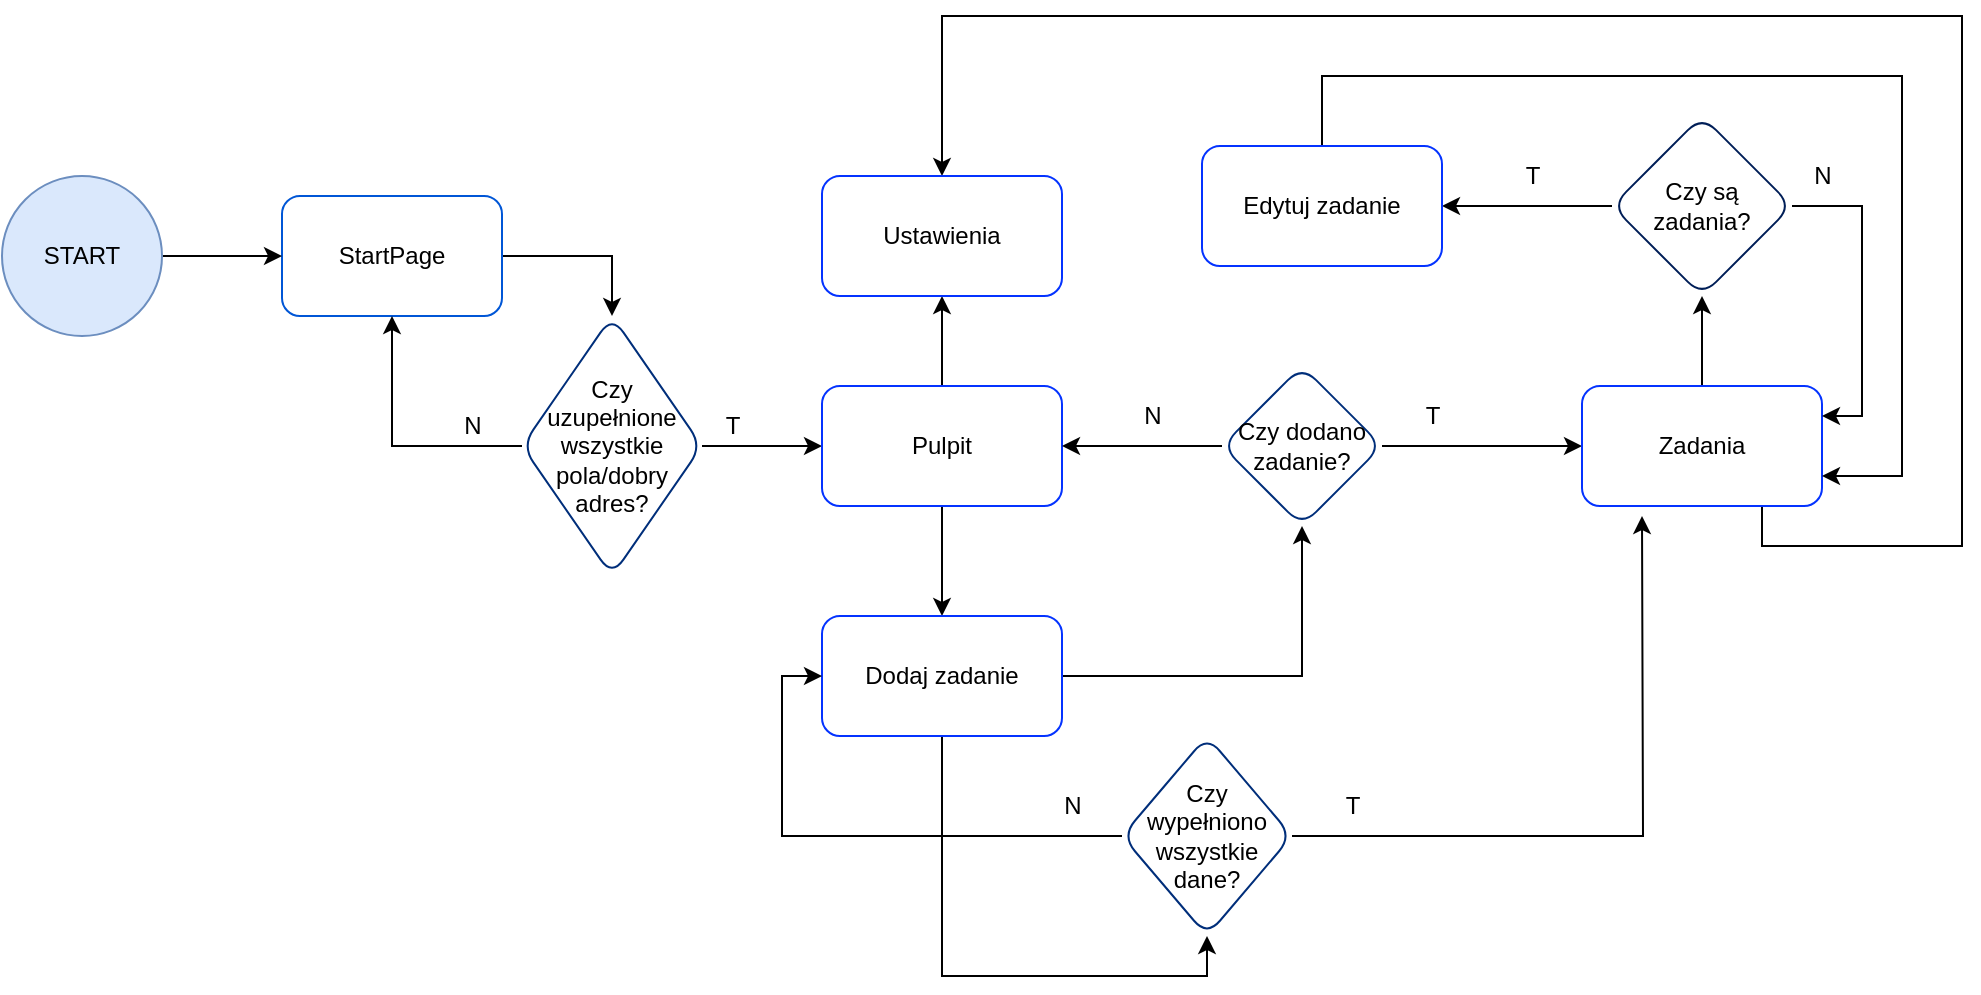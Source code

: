 <mxfile version="27.1.4">
  <diagram name="Page-1" id="w3mO_O1aDCXVsdWsET_0">
    <mxGraphModel dx="1479" dy="1874" grid="1" gridSize="10" guides="1" tooltips="1" connect="1" arrows="1" fold="1" page="1" pageScale="1" pageWidth="827" pageHeight="1169" math="0" shadow="0">
      <root>
        <mxCell id="0" />
        <mxCell id="1" parent="0" />
        <mxCell id="iEZ4XQCv6IYgdBa1JnEt-3" style="edgeStyle=orthogonalEdgeStyle;rounded=0;orthogonalLoop=1;jettySize=auto;html=1;entryX=0.5;entryY=0;entryDx=0;entryDy=0;" parent="1" source="cqmFtEDPghIvQ1wZ3LhV-1" target="cqmFtEDPghIvQ1wZ3LhV-4" edge="1">
          <mxGeometry relative="1" as="geometry" />
        </mxCell>
        <mxCell id="cqmFtEDPghIvQ1wZ3LhV-1" value="StartPage" style="rounded=1;whiteSpace=wrap;html=1;strokeColor=light-dark(#0056d6, #ededed);" parent="1" vertex="1">
          <mxGeometry x="60" y="90" width="110" height="60" as="geometry" />
        </mxCell>
        <mxCell id="cqmFtEDPghIvQ1wZ3LhV-7" value="" style="edgeStyle=orthogonalEdgeStyle;rounded=0;orthogonalLoop=1;jettySize=auto;html=1;" parent="1" source="cqmFtEDPghIvQ1wZ3LhV-4" target="cqmFtEDPghIvQ1wZ3LhV-6" edge="1">
          <mxGeometry relative="1" as="geometry" />
        </mxCell>
        <mxCell id="iEZ4XQCv6IYgdBa1JnEt-7" style="edgeStyle=orthogonalEdgeStyle;rounded=0;orthogonalLoop=1;jettySize=auto;html=1;entryX=0.5;entryY=1;entryDx=0;entryDy=0;" parent="1" source="cqmFtEDPghIvQ1wZ3LhV-4" target="cqmFtEDPghIvQ1wZ3LhV-1" edge="1">
          <mxGeometry relative="1" as="geometry" />
        </mxCell>
        <mxCell id="cqmFtEDPghIvQ1wZ3LhV-4" value="Czy uzupełnione wszystkie pola/dobry adres?" style="rhombus;whiteSpace=wrap;html=1;rounded=1;strokeColor=light-dark(#002e7a, #ededed);" parent="1" vertex="1">
          <mxGeometry x="180" y="150" width="90" height="130" as="geometry" />
        </mxCell>
        <mxCell id="cqmFtEDPghIvQ1wZ3LhV-17" value="" style="edgeStyle=orthogonalEdgeStyle;rounded=0;orthogonalLoop=1;jettySize=auto;html=1;" parent="1" source="cqmFtEDPghIvQ1wZ3LhV-6" target="cqmFtEDPghIvQ1wZ3LhV-16" edge="1">
          <mxGeometry relative="1" as="geometry" />
        </mxCell>
        <mxCell id="iEZ4XQCv6IYgdBa1JnEt-8" style="edgeStyle=orthogonalEdgeStyle;rounded=0;orthogonalLoop=1;jettySize=auto;html=1;entryX=0.5;entryY=1;entryDx=0;entryDy=0;" parent="1" source="cqmFtEDPghIvQ1wZ3LhV-6" target="cqmFtEDPghIvQ1wZ3LhV-50" edge="1">
          <mxGeometry relative="1" as="geometry" />
        </mxCell>
        <mxCell id="cqmFtEDPghIvQ1wZ3LhV-6" value="Pulpit" style="whiteSpace=wrap;html=1;rounded=1;strokeColor=light-dark(#0433ff, #ededed);" parent="1" vertex="1">
          <mxGeometry x="330" y="185" width="120" height="60" as="geometry" />
        </mxCell>
        <mxCell id="cqmFtEDPghIvQ1wZ3LhV-8" value="T" style="text;html=1;align=center;verticalAlign=middle;resizable=0;points=[];autosize=1;strokeColor=none;fillColor=none;" parent="1" vertex="1">
          <mxGeometry x="270" y="190" width="30" height="30" as="geometry" />
        </mxCell>
        <mxCell id="cqmFtEDPghIvQ1wZ3LhV-15" value="N" style="text;html=1;align=center;verticalAlign=middle;resizable=0;points=[];autosize=1;strokeColor=none;fillColor=none;" parent="1" vertex="1">
          <mxGeometry x="140" y="190" width="30" height="30" as="geometry" />
        </mxCell>
        <mxCell id="cqmFtEDPghIvQ1wZ3LhV-19" value="" style="edgeStyle=orthogonalEdgeStyle;rounded=0;orthogonalLoop=1;jettySize=auto;html=1;" parent="1" source="cqmFtEDPghIvQ1wZ3LhV-16" target="cqmFtEDPghIvQ1wZ3LhV-18" edge="1">
          <mxGeometry relative="1" as="geometry" />
        </mxCell>
        <mxCell id="vQr-79zJHYF0OWHqj4j--2" style="edgeStyle=orthogonalEdgeStyle;rounded=0;orthogonalLoop=1;jettySize=auto;html=1;entryX=0.5;entryY=1;entryDx=0;entryDy=0;exitX=0.5;exitY=1;exitDx=0;exitDy=0;" edge="1" parent="1" source="cqmFtEDPghIvQ1wZ3LhV-16" target="cqmFtEDPghIvQ1wZ3LhV-26">
          <mxGeometry relative="1" as="geometry">
            <Array as="points">
              <mxPoint x="390" y="380" />
              <mxPoint x="390" y="380" />
              <mxPoint x="390" y="480" />
              <mxPoint x="523" y="480" />
            </Array>
          </mxGeometry>
        </mxCell>
        <mxCell id="cqmFtEDPghIvQ1wZ3LhV-16" value="Dodaj zadanie" style="whiteSpace=wrap;html=1;rounded=1;strokeColor=light-dark(#0433ff, #ededed);" parent="1" vertex="1">
          <mxGeometry x="330" y="300" width="120" height="60" as="geometry" />
        </mxCell>
        <mxCell id="cqmFtEDPghIvQ1wZ3LhV-21" value="" style="edgeStyle=orthogonalEdgeStyle;rounded=0;orthogonalLoop=1;jettySize=auto;html=1;" parent="1" source="cqmFtEDPghIvQ1wZ3LhV-18" target="cqmFtEDPghIvQ1wZ3LhV-20" edge="1">
          <mxGeometry relative="1" as="geometry" />
        </mxCell>
        <mxCell id="iEZ4XQCv6IYgdBa1JnEt-10" style="edgeStyle=orthogonalEdgeStyle;rounded=0;orthogonalLoop=1;jettySize=auto;html=1;exitX=0;exitY=0.5;exitDx=0;exitDy=0;" parent="1" source="cqmFtEDPghIvQ1wZ3LhV-18" target="cqmFtEDPghIvQ1wZ3LhV-6" edge="1">
          <mxGeometry relative="1" as="geometry" />
        </mxCell>
        <mxCell id="cqmFtEDPghIvQ1wZ3LhV-18" value="Czy dodano zadanie?" style="rhombus;whiteSpace=wrap;html=1;rounded=1;strokeColor=light-dark(#002e7a, #ededed);" parent="1" vertex="1">
          <mxGeometry x="530" y="175" width="80" height="80" as="geometry" />
        </mxCell>
        <mxCell id="iEZ4XQCv6IYgdBa1JnEt-11" style="edgeStyle=orthogonalEdgeStyle;rounded=0;orthogonalLoop=1;jettySize=auto;html=1;exitX=0.5;exitY=0;exitDx=0;exitDy=0;" parent="1" source="cqmFtEDPghIvQ1wZ3LhV-20" target="cqmFtEDPghIvQ1wZ3LhV-35" edge="1">
          <mxGeometry relative="1" as="geometry" />
        </mxCell>
        <mxCell id="iEZ4XQCv6IYgdBa1JnEt-24" style="edgeStyle=orthogonalEdgeStyle;rounded=0;orthogonalLoop=1;jettySize=auto;html=1;exitX=0.75;exitY=1;exitDx=0;exitDy=0;entryX=0.5;entryY=0;entryDx=0;entryDy=0;" parent="1" source="cqmFtEDPghIvQ1wZ3LhV-20" target="cqmFtEDPghIvQ1wZ3LhV-50" edge="1">
          <mxGeometry relative="1" as="geometry">
            <Array as="points">
              <mxPoint x="800" y="265" />
              <mxPoint x="900" y="265" />
              <mxPoint x="900" />
              <mxPoint x="390" />
            </Array>
          </mxGeometry>
        </mxCell>
        <mxCell id="cqmFtEDPghIvQ1wZ3LhV-20" value="Zadania" style="whiteSpace=wrap;html=1;rounded=1;strokeColor=light-dark(#0433ff, #ededed);" parent="1" vertex="1">
          <mxGeometry x="710" y="185" width="120" height="60" as="geometry" />
        </mxCell>
        <mxCell id="cqmFtEDPghIvQ1wZ3LhV-22" value="T" style="text;html=1;align=center;verticalAlign=middle;resizable=0;points=[];autosize=1;strokeColor=none;fillColor=none;" parent="1" vertex="1">
          <mxGeometry x="580" y="380" width="30" height="30" as="geometry" />
        </mxCell>
        <mxCell id="cqmFtEDPghIvQ1wZ3LhV-25" value="N" style="text;html=1;align=center;verticalAlign=middle;resizable=0;points=[];autosize=1;strokeColor=none;fillColor=none;" parent="1" vertex="1">
          <mxGeometry x="480" y="185" width="30" height="30" as="geometry" />
        </mxCell>
        <mxCell id="cqmFtEDPghIvQ1wZ3LhV-31" style="edgeStyle=orthogonalEdgeStyle;rounded=0;orthogonalLoop=1;jettySize=auto;html=1;exitX=0;exitY=0.5;exitDx=0;exitDy=0;entryX=0;entryY=0.5;entryDx=0;entryDy=0;" parent="1" source="cqmFtEDPghIvQ1wZ3LhV-26" target="cqmFtEDPghIvQ1wZ3LhV-16" edge="1">
          <mxGeometry relative="1" as="geometry" />
        </mxCell>
        <mxCell id="iEZ4XQCv6IYgdBa1JnEt-9" style="edgeStyle=orthogonalEdgeStyle;rounded=0;orthogonalLoop=1;jettySize=auto;html=1;exitX=1;exitY=0.5;exitDx=0;exitDy=0;" parent="1" source="cqmFtEDPghIvQ1wZ3LhV-26" edge="1">
          <mxGeometry relative="1" as="geometry">
            <mxPoint x="740" y="250" as="targetPoint" />
          </mxGeometry>
        </mxCell>
        <mxCell id="cqmFtEDPghIvQ1wZ3LhV-26" value="Czy wypełniono wszystkie dane?" style="rhombus;whiteSpace=wrap;html=1;rounded=1;strokeColor=light-dark(#002e7a, #ededed);" parent="1" vertex="1">
          <mxGeometry x="480" y="360" width="85" height="100" as="geometry" />
        </mxCell>
        <mxCell id="cqmFtEDPghIvQ1wZ3LhV-30" value="T" style="text;html=1;align=center;verticalAlign=middle;resizable=0;points=[];autosize=1;strokeColor=none;fillColor=none;" parent="1" vertex="1">
          <mxGeometry x="620" y="185" width="30" height="30" as="geometry" />
        </mxCell>
        <mxCell id="cqmFtEDPghIvQ1wZ3LhV-32" value="N" style="text;html=1;align=center;verticalAlign=middle;resizable=0;points=[];autosize=1;strokeColor=none;fillColor=none;" parent="1" vertex="1">
          <mxGeometry x="440" y="380" width="30" height="30" as="geometry" />
        </mxCell>
        <mxCell id="iEZ4XQCv6IYgdBa1JnEt-15" style="edgeStyle=orthogonalEdgeStyle;rounded=0;orthogonalLoop=1;jettySize=auto;html=1;exitX=0;exitY=0.5;exitDx=0;exitDy=0;" parent="1" source="cqmFtEDPghIvQ1wZ3LhV-35" target="cqmFtEDPghIvQ1wZ3LhV-37" edge="1">
          <mxGeometry relative="1" as="geometry" />
        </mxCell>
        <mxCell id="iEZ4XQCv6IYgdBa1JnEt-22" style="edgeStyle=orthogonalEdgeStyle;rounded=0;orthogonalLoop=1;jettySize=auto;html=1;exitX=1;exitY=0.5;exitDx=0;exitDy=0;entryX=1;entryY=0.25;entryDx=0;entryDy=0;" parent="1" source="cqmFtEDPghIvQ1wZ3LhV-35" target="cqmFtEDPghIvQ1wZ3LhV-20" edge="1">
          <mxGeometry relative="1" as="geometry" />
        </mxCell>
        <mxCell id="cqmFtEDPghIvQ1wZ3LhV-35" value="Czy są zadania?" style="rhombus;whiteSpace=wrap;html=1;rounded=1;strokeColor=light-dark(#001e57, #ededed);" parent="1" vertex="1">
          <mxGeometry x="725" y="50" width="90" height="90" as="geometry" />
        </mxCell>
        <mxCell id="iEZ4XQCv6IYgdBa1JnEt-23" style="edgeStyle=orthogonalEdgeStyle;rounded=0;orthogonalLoop=1;jettySize=auto;html=1;entryX=1;entryY=0.75;entryDx=0;entryDy=0;exitX=0.5;exitY=0;exitDx=0;exitDy=0;" parent="1" source="cqmFtEDPghIvQ1wZ3LhV-37" target="cqmFtEDPghIvQ1wZ3LhV-20" edge="1">
          <mxGeometry relative="1" as="geometry">
            <Array as="points">
              <mxPoint x="580" y="30" />
              <mxPoint x="870" y="30" />
              <mxPoint x="870" y="230" />
            </Array>
          </mxGeometry>
        </mxCell>
        <mxCell id="cqmFtEDPghIvQ1wZ3LhV-37" value="Edytuj zadanie" style="whiteSpace=wrap;html=1;rounded=1;strokeColor=light-dark(#0433ff, #ededed);" parent="1" vertex="1">
          <mxGeometry x="520" y="65" width="120" height="60" as="geometry" />
        </mxCell>
        <mxCell id="cqmFtEDPghIvQ1wZ3LhV-39" value="T" style="text;html=1;align=center;verticalAlign=middle;resizable=0;points=[];autosize=1;strokeColor=none;fillColor=none;" parent="1" vertex="1">
          <mxGeometry x="670" y="65" width="30" height="30" as="geometry" />
        </mxCell>
        <mxCell id="cqmFtEDPghIvQ1wZ3LhV-42" value="N" style="text;html=1;align=center;verticalAlign=middle;resizable=0;points=[];autosize=1;strokeColor=none;fillColor=none;" parent="1" vertex="1">
          <mxGeometry x="815" y="65" width="30" height="30" as="geometry" />
        </mxCell>
        <mxCell id="cqmFtEDPghIvQ1wZ3LhV-50" value="Ustawienia" style="whiteSpace=wrap;html=1;rounded=1;strokeColor=light-dark(#0433ff, #ededed);" parent="1" vertex="1">
          <mxGeometry x="330" y="80" width="120" height="60" as="geometry" />
        </mxCell>
        <mxCell id="iEZ4XQCv6IYgdBa1JnEt-6" style="edgeStyle=orthogonalEdgeStyle;rounded=0;orthogonalLoop=1;jettySize=auto;html=1;entryX=0;entryY=0.5;entryDx=0;entryDy=0;" parent="1" source="cqmFtEDPghIvQ1wZ3LhV-58" target="cqmFtEDPghIvQ1wZ3LhV-1" edge="1">
          <mxGeometry relative="1" as="geometry" />
        </mxCell>
        <mxCell id="cqmFtEDPghIvQ1wZ3LhV-58" value="START" style="ellipse;whiteSpace=wrap;html=1;aspect=fixed;fillColor=#dae8fc;strokeColor=#6c8ebf;" parent="1" vertex="1">
          <mxGeometry x="-80" y="80" width="80" height="80" as="geometry" />
        </mxCell>
      </root>
    </mxGraphModel>
  </diagram>
</mxfile>
